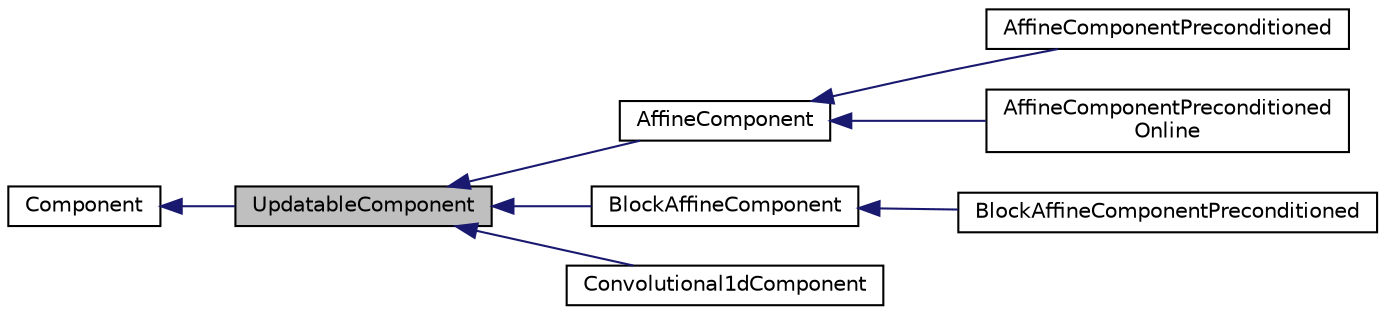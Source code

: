 digraph "UpdatableComponent"
{
  edge [fontname="Helvetica",fontsize="10",labelfontname="Helvetica",labelfontsize="10"];
  node [fontname="Helvetica",fontsize="10",shape=record];
  rankdir="LR";
  Node0 [label="UpdatableComponent",height=0.2,width=0.4,color="black", fillcolor="grey75", style="filled", fontcolor="black"];
  Node1 -> Node0 [dir="back",color="midnightblue",fontsize="10",style="solid",fontname="Helvetica"];
  Node1 [label="Component",height=0.2,width=0.4,color="black", fillcolor="white", style="filled",URL="$classkaldi_1_1nnet2_1_1Component.html",tooltip="Abstract class, basic element of the network, it is a box with defined inputs, outputs, and tranformation functions interface. "];
  Node0 -> Node2 [dir="back",color="midnightblue",fontsize="10",style="solid",fontname="Helvetica"];
  Node2 [label="AffineComponent",height=0.2,width=0.4,color="black", fillcolor="white", style="filled",URL="$classkaldi_1_1nnet2_1_1AffineComponent.html"];
  Node2 -> Node3 [dir="back",color="midnightblue",fontsize="10",style="solid",fontname="Helvetica"];
  Node3 [label="AffineComponentPreconditioned",height=0.2,width=0.4,color="black", fillcolor="white", style="filled",URL="$classkaldi_1_1nnet2_1_1AffineComponentPreconditioned.html"];
  Node2 -> Node4 [dir="back",color="midnightblue",fontsize="10",style="solid",fontname="Helvetica"];
  Node4 [label="AffineComponentPreconditioned\lOnline",height=0.2,width=0.4,color="black", fillcolor="white", style="filled",URL="$classkaldi_1_1nnet2_1_1AffineComponentPreconditionedOnline.html",tooltip="Keywords: natural gradient descent, NG-SGD, naturalgradient. "];
  Node0 -> Node5 [dir="back",color="midnightblue",fontsize="10",style="solid",fontname="Helvetica"];
  Node5 [label="BlockAffineComponent",height=0.2,width=0.4,color="black", fillcolor="white", style="filled",URL="$classkaldi_1_1nnet2_1_1BlockAffineComponent.html"];
  Node5 -> Node6 [dir="back",color="midnightblue",fontsize="10",style="solid",fontname="Helvetica"];
  Node6 [label="BlockAffineComponentPreconditioned",height=0.2,width=0.4,color="black", fillcolor="white", style="filled",URL="$classkaldi_1_1nnet2_1_1BlockAffineComponentPreconditioned.html"];
  Node0 -> Node7 [dir="back",color="midnightblue",fontsize="10",style="solid",fontname="Helvetica"];
  Node7 [label="Convolutional1dComponent",height=0.2,width=0.4,color="black", fillcolor="white", style="filled",URL="$classkaldi_1_1nnet2_1_1Convolutional1dComponent.html",tooltip="Convolutional1dComponent implements convolution over frequency axis. "];
}
